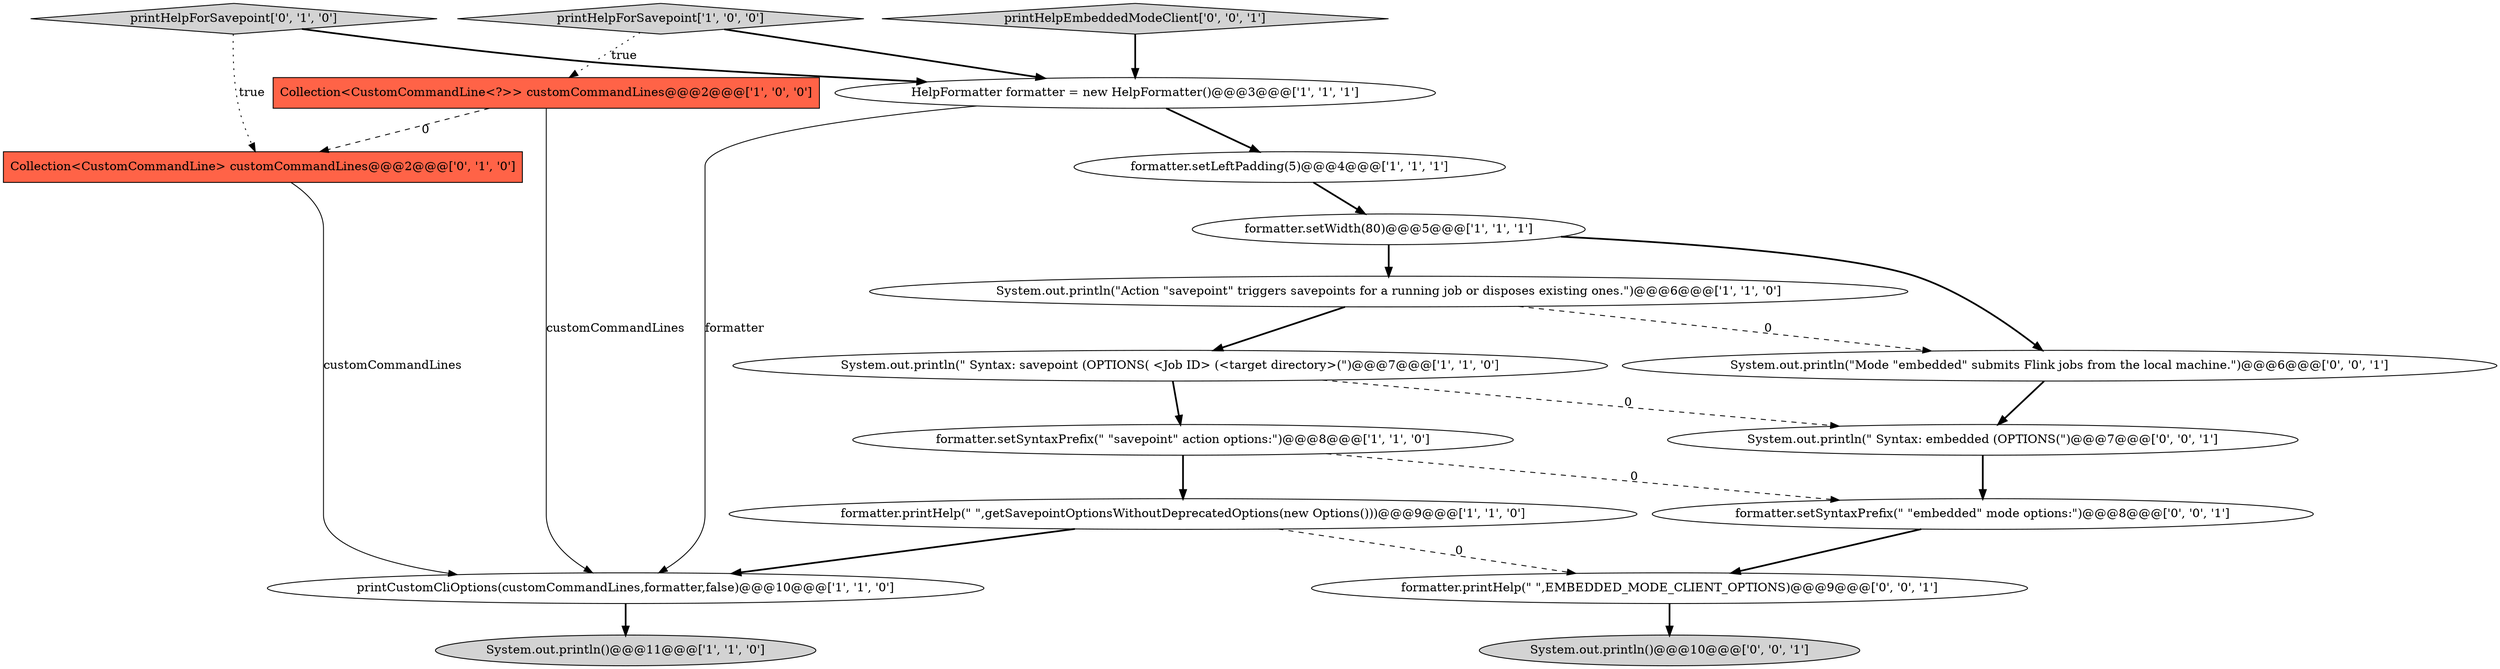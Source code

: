 digraph {
18 [style = filled, label = "System.out.println(\" Syntax: embedded (OPTIONS(\")@@@7@@@['0', '0', '1']", fillcolor = white, shape = ellipse image = "AAA0AAABBB3BBB"];
7 [style = filled, label = "formatter.printHelp(\" \",getSavepointOptionsWithoutDeprecatedOptions(new Options()))@@@9@@@['1', '1', '0']", fillcolor = white, shape = ellipse image = "AAA0AAABBB1BBB"];
2 [style = filled, label = "formatter.setWidth(80)@@@5@@@['1', '1', '1']", fillcolor = white, shape = ellipse image = "AAA0AAABBB1BBB"];
4 [style = filled, label = "System.out.println(\" Syntax: savepoint (OPTIONS( <Job ID> (<target directory>(\")@@@7@@@['1', '1', '0']", fillcolor = white, shape = ellipse image = "AAA0AAABBB1BBB"];
16 [style = filled, label = "System.out.println(\"Mode \"embedded\" submits Flink jobs from the local machine.\")@@@6@@@['0', '0', '1']", fillcolor = white, shape = ellipse image = "AAA0AAABBB3BBB"];
11 [style = filled, label = "printHelpForSavepoint['0', '1', '0']", fillcolor = lightgray, shape = diamond image = "AAA0AAABBB2BBB"];
1 [style = filled, label = "formatter.setSyntaxPrefix(\" \"savepoint\" action options:\")@@@8@@@['1', '1', '0']", fillcolor = white, shape = ellipse image = "AAA0AAABBB1BBB"];
10 [style = filled, label = "System.out.println(\"Action \"savepoint\" triggers savepoints for a running job or disposes existing ones.\")@@@6@@@['1', '1', '0']", fillcolor = white, shape = ellipse image = "AAA0AAABBB1BBB"];
0 [style = filled, label = "Collection<CustomCommandLine<?>> customCommandLines@@@2@@@['1', '0', '0']", fillcolor = tomato, shape = box image = "AAA1AAABBB1BBB"];
13 [style = filled, label = "System.out.println()@@@10@@@['0', '0', '1']", fillcolor = lightgray, shape = ellipse image = "AAA0AAABBB3BBB"];
5 [style = filled, label = "printCustomCliOptions(customCommandLines,formatter,false)@@@10@@@['1', '1', '0']", fillcolor = white, shape = ellipse image = "AAA0AAABBB1BBB"];
8 [style = filled, label = "printHelpForSavepoint['1', '0', '0']", fillcolor = lightgray, shape = diamond image = "AAA0AAABBB1BBB"];
3 [style = filled, label = "formatter.setLeftPadding(5)@@@4@@@['1', '1', '1']", fillcolor = white, shape = ellipse image = "AAA0AAABBB1BBB"];
6 [style = filled, label = "HelpFormatter formatter = new HelpFormatter()@@@3@@@['1', '1', '1']", fillcolor = white, shape = ellipse image = "AAA0AAABBB1BBB"];
14 [style = filled, label = "formatter.setSyntaxPrefix(\" \"embedded\" mode options:\")@@@8@@@['0', '0', '1']", fillcolor = white, shape = ellipse image = "AAA0AAABBB3BBB"];
15 [style = filled, label = "formatter.printHelp(\" \",EMBEDDED_MODE_CLIENT_OPTIONS)@@@9@@@['0', '0', '1']", fillcolor = white, shape = ellipse image = "AAA0AAABBB3BBB"];
17 [style = filled, label = "printHelpEmbeddedModeClient['0', '0', '1']", fillcolor = lightgray, shape = diamond image = "AAA0AAABBB3BBB"];
9 [style = filled, label = "System.out.println()@@@11@@@['1', '1', '0']", fillcolor = lightgray, shape = ellipse image = "AAA0AAABBB1BBB"];
12 [style = filled, label = "Collection<CustomCommandLine> customCommandLines@@@2@@@['0', '1', '0']", fillcolor = tomato, shape = box image = "AAA1AAABBB2BBB"];
4->18 [style = dashed, label="0"];
6->3 [style = bold, label=""];
15->13 [style = bold, label=""];
16->18 [style = bold, label=""];
5->9 [style = bold, label=""];
1->14 [style = dashed, label="0"];
17->6 [style = bold, label=""];
11->6 [style = bold, label=""];
11->12 [style = dotted, label="true"];
8->6 [style = bold, label=""];
0->12 [style = dashed, label="0"];
2->10 [style = bold, label=""];
0->5 [style = solid, label="customCommandLines"];
1->7 [style = bold, label=""];
12->5 [style = solid, label="customCommandLines"];
7->5 [style = bold, label=""];
3->2 [style = bold, label=""];
10->4 [style = bold, label=""];
7->15 [style = dashed, label="0"];
14->15 [style = bold, label=""];
4->1 [style = bold, label=""];
8->0 [style = dotted, label="true"];
10->16 [style = dashed, label="0"];
18->14 [style = bold, label=""];
6->5 [style = solid, label="formatter"];
2->16 [style = bold, label=""];
}
